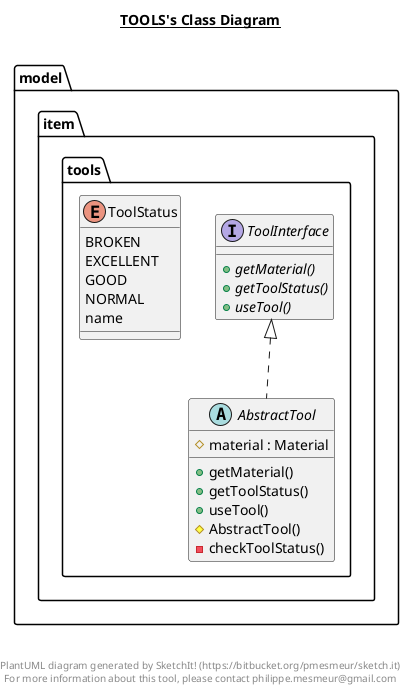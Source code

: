 @startuml

title __TOOLS's Class Diagram__\n

  namespace model {
    namespace item {
      namespace tools {
        abstract class model.item.tools.AbstractTool {
            # material : Material
            + getMaterial()
            + getToolStatus()
            + useTool()
            # AbstractTool()
            - checkToolStatus()
        }
      }
    }
  }
  

  namespace model {
    namespace item {
      namespace tools {
        enum ToolStatus {
          BROKEN
          EXCELLENT
          GOOD
          NORMAL
          name
        }
      }
    }
  }
  

  namespace model {
    namespace item {
      namespace tools {
        interface model.item.tools.ToolInterface {
            {abstract} + getMaterial()
            {abstract} + getToolStatus()
            {abstract} + useTool()
        }
      }
    }
  }
  

  model.item.tools.AbstractTool .up.|> ToolInterface
  model.item.tools.AbstractTool o-- model.item.tools.AbstractTool.ToolStatus : toolStatus
  model.item.tools.AbstractTool +-down- model.item.tools.AbstractTool.ToolStatus


right footer


PlantUML diagram generated by SketchIt! (https://bitbucket.org/pmesmeur/sketch.it)
For more information about this tool, please contact philippe.mesmeur@gmail.com
endfooter

@enduml

